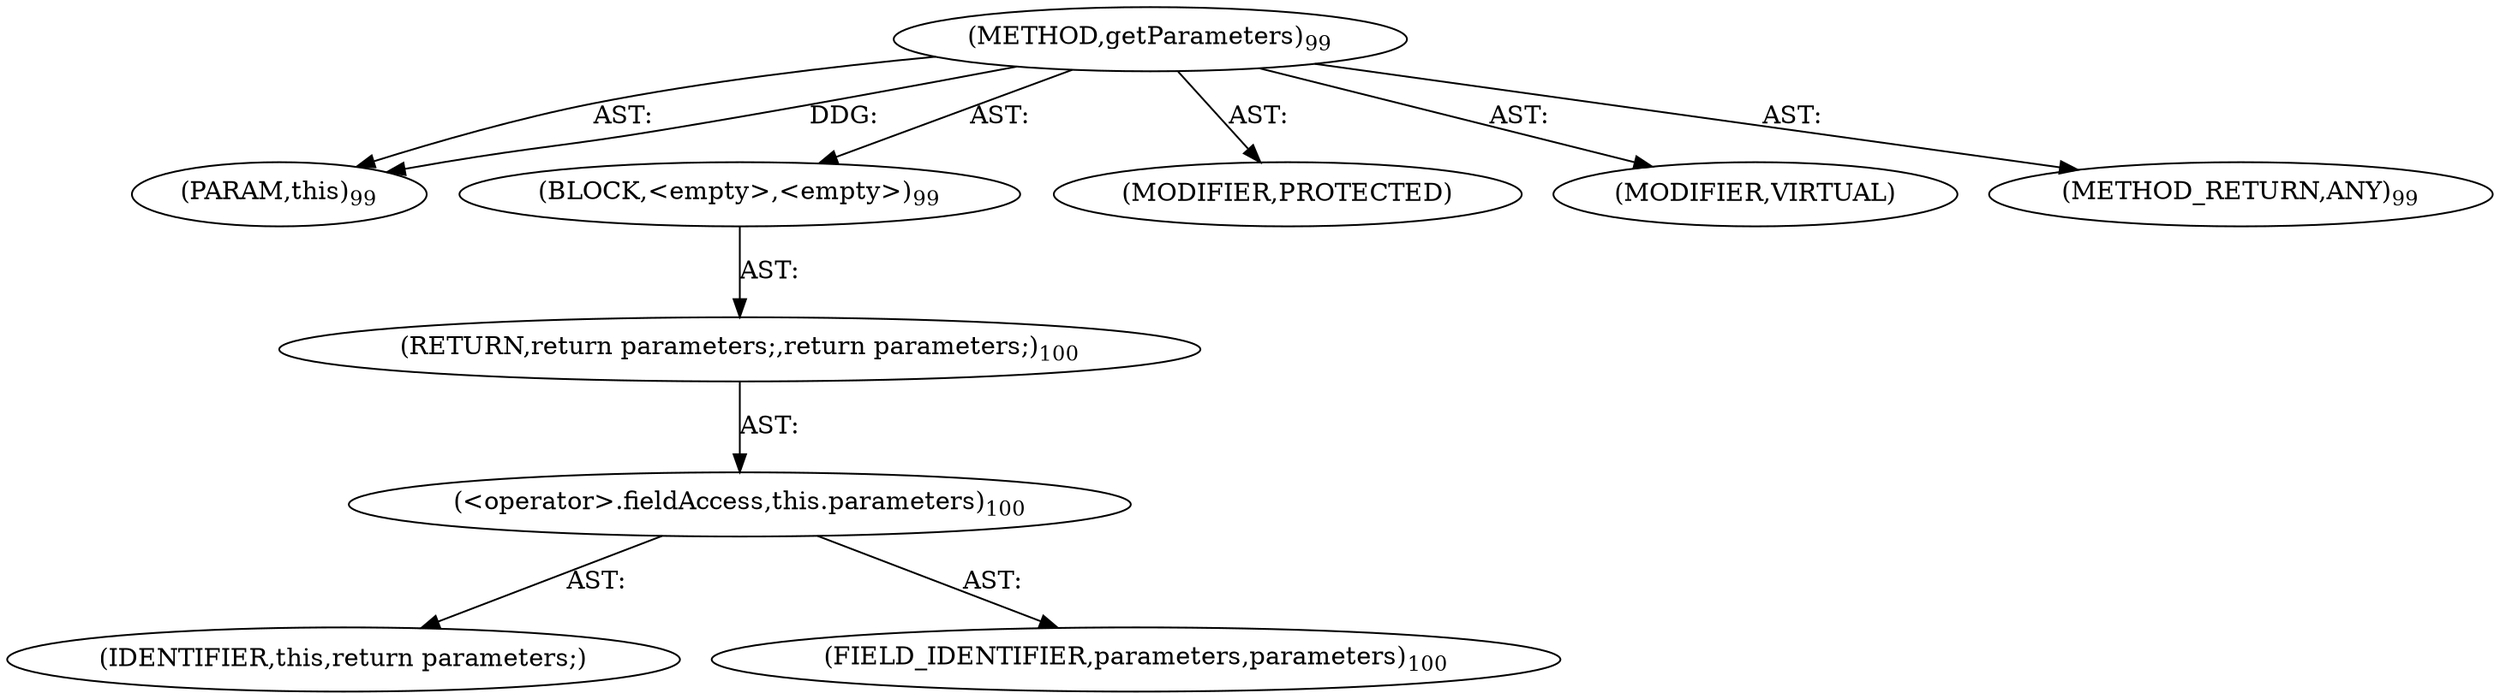 digraph "getParameters" {  
"111669149698" [label = <(METHOD,getParameters)<SUB>99</SUB>> ]
"115964116995" [label = <(PARAM,this)<SUB>99</SUB>> ]
"25769803778" [label = <(BLOCK,&lt;empty&gt;,&lt;empty&gt;)<SUB>99</SUB>> ]
"146028888064" [label = <(RETURN,return parameters;,return parameters;)<SUB>100</SUB>> ]
"30064771076" [label = <(&lt;operator&gt;.fieldAccess,this.parameters)<SUB>100</SUB>> ]
"68719476739" [label = <(IDENTIFIER,this,return parameters;)> ]
"55834574850" [label = <(FIELD_IDENTIFIER,parameters,parameters)<SUB>100</SUB>> ]
"133143986181" [label = <(MODIFIER,PROTECTED)> ]
"133143986182" [label = <(MODIFIER,VIRTUAL)> ]
"128849018882" [label = <(METHOD_RETURN,ANY)<SUB>99</SUB>> ]
  "111669149698" -> "115964116995"  [ label = "AST: "] 
  "111669149698" -> "25769803778"  [ label = "AST: "] 
  "111669149698" -> "133143986181"  [ label = "AST: "] 
  "111669149698" -> "133143986182"  [ label = "AST: "] 
  "111669149698" -> "128849018882"  [ label = "AST: "] 
  "25769803778" -> "146028888064"  [ label = "AST: "] 
  "146028888064" -> "30064771076"  [ label = "AST: "] 
  "30064771076" -> "68719476739"  [ label = "AST: "] 
  "30064771076" -> "55834574850"  [ label = "AST: "] 
  "111669149698" -> "115964116995"  [ label = "DDG: "] 
}
